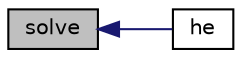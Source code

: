 digraph "solve"
{
  bgcolor="transparent";
  edge [fontname="Helvetica",fontsize="10",labelfontname="Helvetica",labelfontsize="10"];
  node [fontname="Helvetica",fontsize="10",shape=record];
  rankdir="LR";
  Node1 [label="solve",height=0.2,width=0.4,color="black", fillcolor="grey75", style="filled", fontcolor="black"];
  Node1 -> Node2 [dir="back",color="midnightblue",fontsize="10",style="solid",fontname="Helvetica"];
  Node2 [label="he",height=0.2,width=0.4,color="black",URL="$a01586.html#ab79fd223dde2e565f8c9a8e7bd39b52e",tooltip="Enthalpy/Internal energy [J/kg]. "];
}
